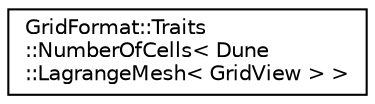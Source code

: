 digraph "Graphical Class Hierarchy"
{
 // LATEX_PDF_SIZE
  edge [fontname="Helvetica",fontsize="10",labelfontname="Helvetica",labelfontsize="10"];
  node [fontname="Helvetica",fontsize="10",shape=record];
  rankdir="LR";
  Node0 [label="GridFormat::Traits\l::NumberOfCells\< Dune\l::LagrangeMesh\< GridView \> \>",height=0.2,width=0.4,color="black", fillcolor="white", style="filled",URL="$structGridFormat_1_1Traits_1_1NumberOfCells_3_01Dune_1_1LagrangeMesh_3_01GridView_01_4_01_4.html",tooltip=" "];
}
